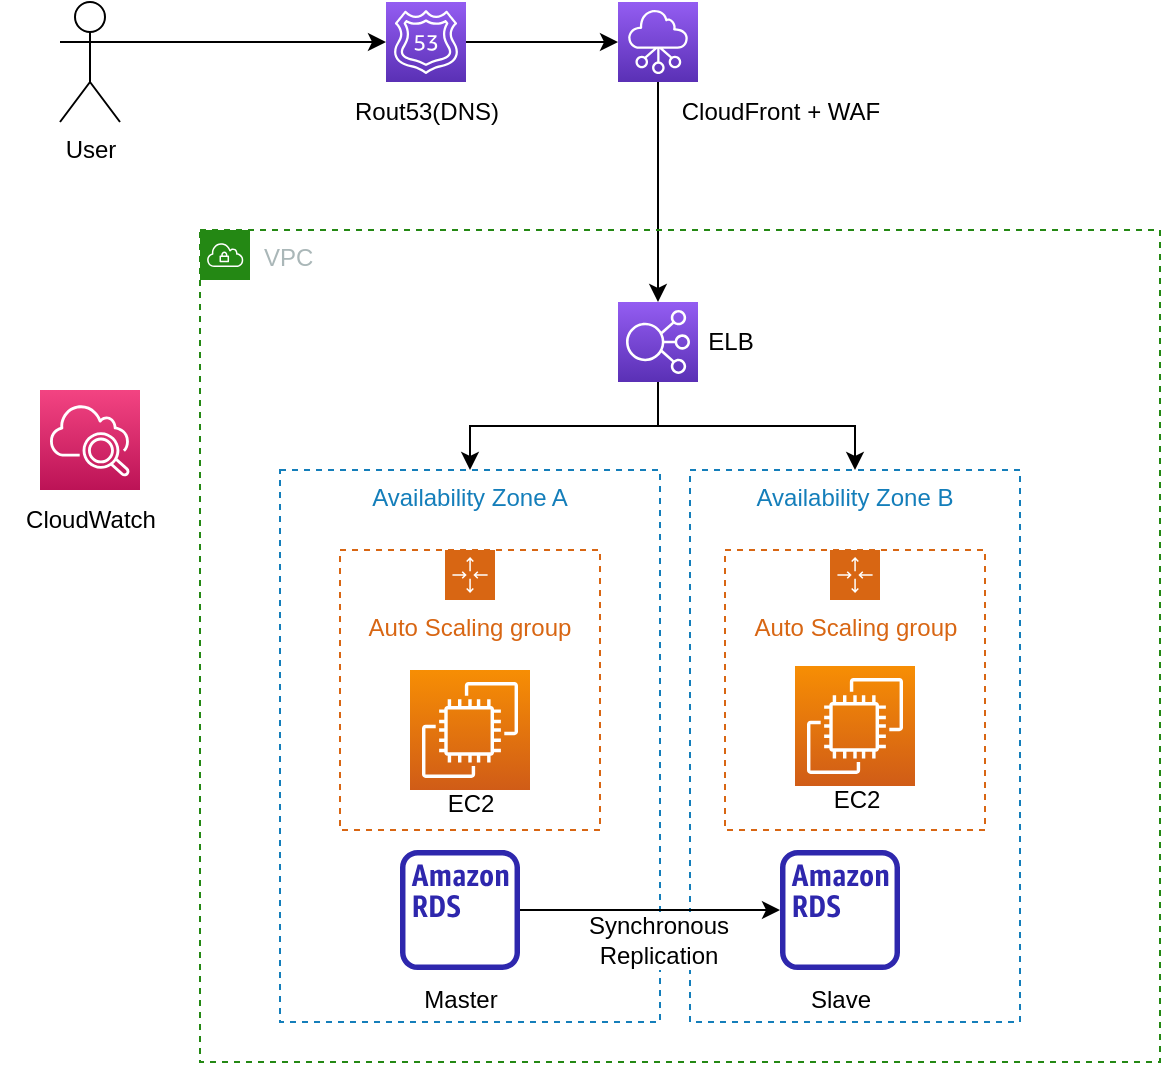 <mxfile version="20.4.1" type="github">
  <diagram id="MYiubayEztFGwC_8K_VW" name="Page-1">
    <mxGraphModel dx="946" dy="453" grid="1" gridSize="10" guides="1" tooltips="1" connect="1" arrows="1" fold="1" page="1" pageScale="1" pageWidth="850" pageHeight="1100" math="0" shadow="0">
      <root>
        <mxCell id="0" />
        <mxCell id="1" parent="0" />
        <mxCell id="qeC_8O_hMwb7RruEvmz8-1" value="Availability Zone A" style="fillColor=none;strokeColor=#147EBA;dashed=1;verticalAlign=top;fontStyle=0;fontColor=#147EBA;" vertex="1" parent="1">
          <mxGeometry x="190" y="254" width="190" height="276" as="geometry" />
        </mxCell>
        <mxCell id="qeC_8O_hMwb7RruEvmz8-2" value="Availability Zone B" style="fillColor=none;strokeColor=#147EBA;dashed=1;verticalAlign=top;fontStyle=0;fontColor=#147EBA;" vertex="1" parent="1">
          <mxGeometry x="395" y="254" width="165" height="276" as="geometry" />
        </mxCell>
        <mxCell id="qeC_8O_hMwb7RruEvmz8-3" value="Auto Scaling group" style="points=[[0,0],[0.25,0],[0.5,0],[0.75,0],[1,0],[1,0.25],[1,0.5],[1,0.75],[1,1],[0.75,1],[0.5,1],[0.25,1],[0,1],[0,0.75],[0,0.5],[0,0.25]];outlineConnect=0;gradientColor=none;html=1;whiteSpace=wrap;fontSize=12;fontStyle=0;container=1;pointerEvents=0;collapsible=0;recursiveResize=0;shape=mxgraph.aws4.groupCenter;grIcon=mxgraph.aws4.group_auto_scaling_group;grStroke=1;strokeColor=#D86613;fillColor=none;verticalAlign=top;align=center;fontColor=#D86613;dashed=1;spacingTop=25;" vertex="1" parent="1">
          <mxGeometry x="220" y="294" width="130" height="140" as="geometry" />
        </mxCell>
        <mxCell id="qeC_8O_hMwb7RruEvmz8-10" value="" style="sketch=0;points=[[0,0,0],[0.25,0,0],[0.5,0,0],[0.75,0,0],[1,0,0],[0,1,0],[0.25,1,0],[0.5,1,0],[0.75,1,0],[1,1,0],[0,0.25,0],[0,0.5,0],[0,0.75,0],[1,0.25,0],[1,0.5,0],[1,0.75,0]];outlineConnect=0;fontColor=#232F3E;gradientColor=#F78E04;gradientDirection=north;fillColor=#D05C17;strokeColor=#ffffff;dashed=0;verticalLabelPosition=bottom;verticalAlign=top;align=center;html=1;fontSize=12;fontStyle=0;aspect=fixed;shape=mxgraph.aws4.resourceIcon;resIcon=mxgraph.aws4.ec2;" vertex="1" parent="qeC_8O_hMwb7RruEvmz8-3">
          <mxGeometry x="35" y="60" width="60" height="60" as="geometry" />
        </mxCell>
        <mxCell id="qeC_8O_hMwb7RruEvmz8-11" value="EC2" style="text;html=1;resizable=0;autosize=1;align=center;verticalAlign=middle;points=[];fillColor=none;strokeColor=none;rounded=0;" vertex="1" parent="qeC_8O_hMwb7RruEvmz8-3">
          <mxGeometry x="40" y="112" width="50" height="30" as="geometry" />
        </mxCell>
        <mxCell id="qeC_8O_hMwb7RruEvmz8-37" style="edgeStyle=orthogonalEdgeStyle;rounded=0;orthogonalLoop=1;jettySize=auto;html=1;" edge="1" parent="1" source="qeC_8O_hMwb7RruEvmz8-4" target="qeC_8O_hMwb7RruEvmz8-35">
          <mxGeometry relative="1" as="geometry" />
        </mxCell>
        <mxCell id="qeC_8O_hMwb7RruEvmz8-4" value="" style="sketch=0;outlineConnect=0;fontColor=#232F3E;gradientColor=none;fillColor=#2E27AD;strokeColor=none;dashed=0;verticalLabelPosition=bottom;verticalAlign=top;align=center;html=1;fontSize=12;fontStyle=0;aspect=fixed;pointerEvents=1;shape=mxgraph.aws4.rds_instance_alt;" vertex="1" parent="1">
          <mxGeometry x="250" y="444" width="60" height="60" as="geometry" />
        </mxCell>
        <mxCell id="qeC_8O_hMwb7RruEvmz8-9" value="Auto Scaling group" style="points=[[0,0],[0.25,0],[0.5,0],[0.75,0],[1,0],[1,0.25],[1,0.5],[1,0.75],[1,1],[0.75,1],[0.5,1],[0.25,1],[0,1],[0,0.75],[0,0.5],[0,0.25]];outlineConnect=0;gradientColor=none;html=1;whiteSpace=wrap;fontSize=12;fontStyle=0;container=1;pointerEvents=0;collapsible=0;recursiveResize=0;shape=mxgraph.aws4.groupCenter;grIcon=mxgraph.aws4.group_auto_scaling_group;grStroke=1;strokeColor=#D86613;fillColor=none;verticalAlign=top;align=center;fontColor=#D86613;dashed=1;spacingTop=25;" vertex="1" parent="1">
          <mxGeometry x="412.5" y="294" width="130" height="140" as="geometry" />
        </mxCell>
        <mxCell id="qeC_8O_hMwb7RruEvmz8-12" value="" style="sketch=0;points=[[0,0,0],[0.25,0,0],[0.5,0,0],[0.75,0,0],[1,0,0],[0,1,0],[0.25,1,0],[0.5,1,0],[0.75,1,0],[1,1,0],[0,0.25,0],[0,0.5,0],[0,0.75,0],[1,0.25,0],[1,0.5,0],[1,0.75,0]];outlineConnect=0;fontColor=#232F3E;gradientColor=#F78E04;gradientDirection=north;fillColor=#D05C17;strokeColor=#ffffff;dashed=0;verticalLabelPosition=bottom;verticalAlign=top;align=center;html=1;fontSize=12;fontStyle=0;aspect=fixed;shape=mxgraph.aws4.resourceIcon;resIcon=mxgraph.aws4.ec2;" vertex="1" parent="qeC_8O_hMwb7RruEvmz8-9">
          <mxGeometry x="35" y="58" width="60" height="60" as="geometry" />
        </mxCell>
        <mxCell id="qeC_8O_hMwb7RruEvmz8-13" value="EC2" style="text;html=1;resizable=0;autosize=1;align=center;verticalAlign=middle;points=[];fillColor=none;strokeColor=none;rounded=0;" vertex="1" parent="qeC_8O_hMwb7RruEvmz8-9">
          <mxGeometry x="40" y="110" width="50" height="30" as="geometry" />
        </mxCell>
        <mxCell id="qeC_8O_hMwb7RruEvmz8-29" style="edgeStyle=orthogonalEdgeStyle;rounded=0;orthogonalLoop=1;jettySize=auto;html=1;exitX=0.5;exitY=1;exitDx=0;exitDy=0;exitPerimeter=0;" edge="1" parent="1" source="qeC_8O_hMwb7RruEvmz8-14" target="qeC_8O_hMwb7RruEvmz8-19">
          <mxGeometry relative="1" as="geometry" />
        </mxCell>
        <mxCell id="qeC_8O_hMwb7RruEvmz8-14" value="" style="sketch=0;points=[[0,0,0],[0.25,0,0],[0.5,0,0],[0.75,0,0],[1,0,0],[0,1,0],[0.25,1,0],[0.5,1,0],[0.75,1,0],[1,1,0],[0,0.25,0],[0,0.5,0],[0,0.75,0],[1,0.25,0],[1,0.5,0],[1,0.75,0]];outlineConnect=0;fontColor=#232F3E;gradientColor=#945DF2;gradientDirection=north;fillColor=#5A30B5;strokeColor=#ffffff;dashed=0;verticalLabelPosition=bottom;verticalAlign=top;align=center;html=1;fontSize=12;fontStyle=0;aspect=fixed;shape=mxgraph.aws4.resourceIcon;resIcon=mxgraph.aws4.networking_and_content_delivery;" vertex="1" parent="1">
          <mxGeometry x="359" y="20" width="40" height="40" as="geometry" />
        </mxCell>
        <mxCell id="qeC_8O_hMwb7RruEvmz8-15" value="CloudFront + WAF" style="text;html=1;resizable=0;autosize=1;align=center;verticalAlign=middle;points=[];fillColor=none;strokeColor=none;rounded=0;" vertex="1" parent="1">
          <mxGeometry x="380" y="60" width="120" height="30" as="geometry" />
        </mxCell>
        <mxCell id="qeC_8O_hMwb7RruEvmz8-21" style="edgeStyle=orthogonalEdgeStyle;rounded=0;orthogonalLoop=1;jettySize=auto;html=1;exitX=0.5;exitY=1;exitDx=0;exitDy=0;exitPerimeter=0;" edge="1" parent="1" source="qeC_8O_hMwb7RruEvmz8-19" target="qeC_8O_hMwb7RruEvmz8-1">
          <mxGeometry relative="1" as="geometry" />
        </mxCell>
        <mxCell id="qeC_8O_hMwb7RruEvmz8-22" style="edgeStyle=orthogonalEdgeStyle;rounded=0;orthogonalLoop=1;jettySize=auto;html=1;exitX=0.5;exitY=1;exitDx=0;exitDy=0;exitPerimeter=0;" edge="1" parent="1" source="qeC_8O_hMwb7RruEvmz8-19" target="qeC_8O_hMwb7RruEvmz8-2">
          <mxGeometry relative="1" as="geometry" />
        </mxCell>
        <mxCell id="qeC_8O_hMwb7RruEvmz8-31" style="edgeStyle=orthogonalEdgeStyle;rounded=0;orthogonalLoop=1;jettySize=auto;html=1;exitX=1;exitY=0.333;exitDx=0;exitDy=0;exitPerimeter=0;entryX=0;entryY=0.5;entryDx=0;entryDy=0;entryPerimeter=0;" edge="1" parent="1" source="qeC_8O_hMwb7RruEvmz8-23" target="qeC_8O_hMwb7RruEvmz8-25">
          <mxGeometry relative="1" as="geometry" />
        </mxCell>
        <mxCell id="qeC_8O_hMwb7RruEvmz8-23" value="User" style="shape=umlActor;verticalLabelPosition=bottom;verticalAlign=top;html=1;" vertex="1" parent="1">
          <mxGeometry x="80" y="20" width="30" height="60" as="geometry" />
        </mxCell>
        <mxCell id="qeC_8O_hMwb7RruEvmz8-30" style="edgeStyle=orthogonalEdgeStyle;rounded=0;orthogonalLoop=1;jettySize=auto;html=1;exitX=1;exitY=0.5;exitDx=0;exitDy=0;exitPerimeter=0;entryX=0;entryY=0.5;entryDx=0;entryDy=0;entryPerimeter=0;" edge="1" parent="1" source="qeC_8O_hMwb7RruEvmz8-25" target="qeC_8O_hMwb7RruEvmz8-14">
          <mxGeometry relative="1" as="geometry" />
        </mxCell>
        <mxCell id="qeC_8O_hMwb7RruEvmz8-25" value="" style="sketch=0;points=[[0,0,0],[0.25,0,0],[0.5,0,0],[0.75,0,0],[1,0,0],[0,1,0],[0.25,1,0],[0.5,1,0],[0.75,1,0],[1,1,0],[0,0.25,0],[0,0.5,0],[0,0.75,0],[1,0.25,0],[1,0.5,0],[1,0.75,0]];outlineConnect=0;fontColor=#232F3E;gradientColor=#945DF2;gradientDirection=north;fillColor=#5A30B5;strokeColor=#ffffff;dashed=0;verticalLabelPosition=bottom;verticalAlign=top;align=center;html=1;fontSize=12;fontStyle=0;aspect=fixed;shape=mxgraph.aws4.resourceIcon;resIcon=mxgraph.aws4.route_53;" vertex="1" parent="1">
          <mxGeometry x="243" y="20" width="40" height="40" as="geometry" />
        </mxCell>
        <mxCell id="qeC_8O_hMwb7RruEvmz8-26" value="Rout53(DNS)" style="text;html=1;resizable=0;autosize=1;align=center;verticalAlign=middle;points=[];fillColor=none;strokeColor=none;rounded=0;" vertex="1" parent="1">
          <mxGeometry x="213" y="60" width="100" height="30" as="geometry" />
        </mxCell>
        <mxCell id="qeC_8O_hMwb7RruEvmz8-27" value="VPC" style="points=[[0,0],[0.25,0],[0.5,0],[0.75,0],[1,0],[1,0.25],[1,0.5],[1,0.75],[1,1],[0.75,1],[0.5,1],[0.25,1],[0,1],[0,0.75],[0,0.5],[0,0.25]];outlineConnect=0;gradientColor=none;html=1;whiteSpace=wrap;fontSize=12;fontStyle=0;container=1;pointerEvents=0;collapsible=0;recursiveResize=0;shape=mxgraph.aws4.group;grIcon=mxgraph.aws4.group_vpc;strokeColor=#248814;fillColor=none;verticalAlign=top;align=left;spacingLeft=30;fontColor=#AAB7B8;dashed=1;" vertex="1" parent="1">
          <mxGeometry x="150" y="134" width="480" height="416" as="geometry" />
        </mxCell>
        <mxCell id="qeC_8O_hMwb7RruEvmz8-20" value="ELB" style="text;html=1;resizable=0;autosize=1;align=center;verticalAlign=middle;points=[];fillColor=none;strokeColor=none;rounded=0;" vertex="1" parent="qeC_8O_hMwb7RruEvmz8-27">
          <mxGeometry x="240" y="41" width="50" height="30" as="geometry" />
        </mxCell>
        <mxCell id="qeC_8O_hMwb7RruEvmz8-19" value="" style="sketch=0;points=[[0,0,0],[0.25,0,0],[0.5,0,0],[0.75,0,0],[1,0,0],[0,1,0],[0.25,1,0],[0.5,1,0],[0.75,1,0],[1,1,0],[0,0.25,0],[0,0.5,0],[0,0.75,0],[1,0.25,0],[1,0.5,0],[1,0.75,0]];outlineConnect=0;fontColor=#232F3E;gradientColor=#945DF2;gradientDirection=north;fillColor=#5A30B5;strokeColor=#ffffff;dashed=0;verticalLabelPosition=bottom;verticalAlign=top;align=center;html=1;fontSize=12;fontStyle=0;aspect=fixed;shape=mxgraph.aws4.resourceIcon;resIcon=mxgraph.aws4.elastic_load_balancing;" vertex="1" parent="qeC_8O_hMwb7RruEvmz8-27">
          <mxGeometry x="209" y="36" width="40" height="40" as="geometry" />
        </mxCell>
        <mxCell id="qeC_8O_hMwb7RruEvmz8-32" value="" style="sketch=0;points=[[0,0,0],[0.25,0,0],[0.5,0,0],[0.75,0,0],[1,0,0],[0,1,0],[0.25,1,0],[0.5,1,0],[0.75,1,0],[1,1,0],[0,0.25,0],[0,0.5,0],[0,0.75,0],[1,0.25,0],[1,0.5,0],[1,0.75,0]];points=[[0,0,0],[0.25,0,0],[0.5,0,0],[0.75,0,0],[1,0,0],[0,1,0],[0.25,1,0],[0.5,1,0],[0.75,1,0],[1,1,0],[0,0.25,0],[0,0.5,0],[0,0.75,0],[1,0.25,0],[1,0.5,0],[1,0.75,0]];outlineConnect=0;fontColor=#232F3E;gradientColor=#F34482;gradientDirection=north;fillColor=#BC1356;strokeColor=#ffffff;dashed=0;verticalLabelPosition=bottom;verticalAlign=top;align=center;html=1;fontSize=12;fontStyle=0;aspect=fixed;shape=mxgraph.aws4.resourceIcon;resIcon=mxgraph.aws4.cloudwatch_2;" vertex="1" parent="1">
          <mxGeometry x="70" y="214" width="50" height="50" as="geometry" />
        </mxCell>
        <mxCell id="qeC_8O_hMwb7RruEvmz8-33" value="CloudWatch" style="text;html=1;resizable=0;autosize=1;align=center;verticalAlign=middle;points=[];fillColor=none;strokeColor=none;rounded=0;" vertex="1" parent="1">
          <mxGeometry x="50" y="264" width="90" height="30" as="geometry" />
        </mxCell>
        <mxCell id="qeC_8O_hMwb7RruEvmz8-34" value="Master" style="text;html=1;resizable=0;autosize=1;align=center;verticalAlign=middle;points=[];fillColor=none;strokeColor=none;rounded=0;" vertex="1" parent="1">
          <mxGeometry x="250" y="504" width="60" height="30" as="geometry" />
        </mxCell>
        <mxCell id="qeC_8O_hMwb7RruEvmz8-35" value="" style="sketch=0;outlineConnect=0;fontColor=#232F3E;gradientColor=none;fillColor=#2E27AD;strokeColor=none;dashed=0;verticalLabelPosition=bottom;verticalAlign=top;align=center;html=1;fontSize=12;fontStyle=0;aspect=fixed;pointerEvents=1;shape=mxgraph.aws4.rds_instance_alt;" vertex="1" parent="1">
          <mxGeometry x="440" y="444" width="60" height="60" as="geometry" />
        </mxCell>
        <mxCell id="qeC_8O_hMwb7RruEvmz8-36" value="Slave" style="text;html=1;resizable=0;autosize=1;align=center;verticalAlign=middle;points=[];fillColor=none;strokeColor=none;rounded=0;" vertex="1" parent="1">
          <mxGeometry x="445" y="504" width="50" height="30" as="geometry" />
        </mxCell>
        <mxCell id="qeC_8O_hMwb7RruEvmz8-38" value="Synchronous&lt;br&gt;Replication" style="text;html=1;resizable=0;autosize=1;align=center;verticalAlign=middle;points=[];rounded=0;labelBackgroundColor=default;" vertex="1" parent="1">
          <mxGeometry x="334" y="469" width="90" height="40" as="geometry" />
        </mxCell>
      </root>
    </mxGraphModel>
  </diagram>
</mxfile>
